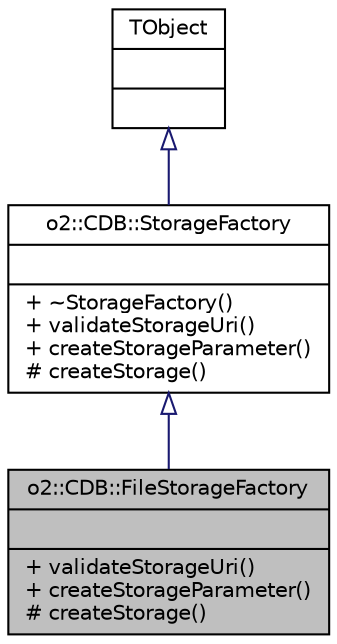 digraph "o2::CDB::FileStorageFactory"
{
 // INTERACTIVE_SVG=YES
  bgcolor="transparent";
  edge [fontname="Helvetica",fontsize="10",labelfontname="Helvetica",labelfontsize="10"];
  node [fontname="Helvetica",fontsize="10",shape=record];
  Node1 [label="{o2::CDB::FileStorageFactory\n||+ validateStorageUri()\l+ createStorageParameter()\l# createStorage()\l}",height=0.2,width=0.4,color="black", fillcolor="grey75", style="filled" fontcolor="black"];
  Node2 -> Node1 [dir="back",color="midnightblue",fontsize="10",style="solid",arrowtail="onormal",fontname="Helvetica"];
  Node2 [label="{o2::CDB::StorageFactory\n||+ ~StorageFactory()\l+ validateStorageUri()\l+ createStorageParameter()\l# createStorage()\l}",height=0.2,width=0.4,color="black",URL="$dd/d3f/classo2_1_1CDB_1_1StorageFactory.html"];
  Node3 -> Node2 [dir="back",color="midnightblue",fontsize="10",style="solid",arrowtail="onormal",fontname="Helvetica"];
  Node3 [label="{TObject\n||}",height=0.2,width=0.4,color="black",URL="$d5/d0f/classTObject.html"];
}
